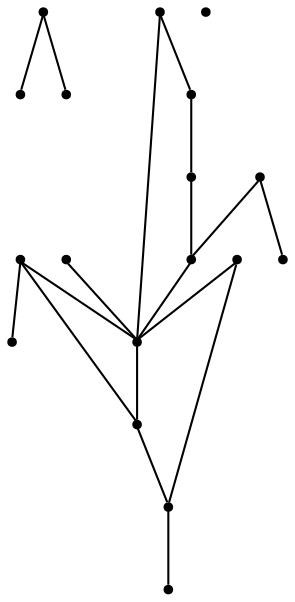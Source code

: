 graph {
  node [shape=point,comment="{\"directed\":false,\"doi\":\"10.1007/978-3-642-11805-0_11\",\"figure\":\"5\"}"]

  v0 [pos="1152.5175237966137,713.8013766356187"]
  v1 [pos="1103.0166783177574,667.8162872468581"]
  v2 [pos="1103.2654544209324,713.8009950271759"]
  v3 [pos="1040.5148318623387,772.7797246913715"]
  v4 [pos="1026.7660391874092,713.7997229990332"]
  v5 [pos="830.7584015247434,877.7418901077423"]
  v6 [pos="977.0142543349154,668.0664951825381"]
  v7 [pos="927.0095577151276,714.0524749909987"]
  v8 [pos="962.5128344158793,772.7793430829288"]
  v9 [pos="899.0098073027855,772.7815055307715"]
  v10 [pos="842.0086486284123,831.2590561067213"]
  v11 [pos="805.7606660709824,772.7785798660431"]
  v12 [pos="755.5035030631132,831.2579112813929"]
  v13 [pos="718.2543398480082,714.0489133121989"]
  v14 [pos="685.2541579490484,772.7769262294576"]
  v15 [pos="681.0022498552189,831.2602009320499"]
  v16 [pos="626.7529620858126,772.5286263359916"]
  v17 [pos="609.7529965955157,831.25842009265"]

  v16 -- v17 [id="-3",pos="626.7529620858126,772.5286263359916 609.7529965955157,831.25842009265 609.7529965955157,831.25842009265 609.7529965955157,831.25842009265"]
  v16 -- v15 [id="-4",pos="626.7529620858126,772.5286263359916 643.7537228961323,831.2567664560644 643.7537228961323,831.2567664560644 643.7537228961323,831.2567664560644 681.0022498552189,831.2602009320499 681.0022498552189,831.2602009320499 681.0022498552189,831.2602009320499"]
  v15 -- v5 [id="-5",pos="681.0022498552189,831.2602009320499 830.7584015247434,877.7418901077423 830.7584015247434,877.7418901077423 830.7584015247434,877.7418901077423"]
  v14 -- v15 [id="-9",pos="685.2541579490484,772.7769262294576 681.0022498552189,831.2602009320499 681.0022498552189,831.2602009320499 681.0022498552189,831.2602009320499"]
  v12 -- v13 [id="-13",pos="755.5035030631132,831.2579112813929 718.2549761040266,831.2567664560644 718.2549761040266,831.2567664560644 718.2549761040266,831.2567664560644 718.2543398480082,714.0489133121989 718.2543398480082,714.0489133121989 718.2543398480082,714.0489133121989"]
  v12 -- v5 [id="-14",pos="755.5035030631132,831.2579112813929 830.7584015247434,877.7418901077423 830.7584015247434,877.7418901077423 830.7584015247434,877.7418901077423"]
  v13 -- v14 [id="-15",pos="718.2543398480082,714.0489133121989 685.2541579490484,772.7769262294576 685.2541579490484,772.7769262294576 685.2541579490484,772.7769262294576"]
  v11 -- v5 [id="-20",pos="805.7606660709824,772.7785798660431 808.2593707062476,831.2567664560644 808.2593707062476,831.2567664560644 808.2593707062476,831.2567664560644 830.7584015247434,877.7418901077423 830.7584015247434,877.7418901077423 830.7584015247434,877.7418901077423"]
  v11 -- v7 [id="-21",pos="805.7606660709824,772.7785798660431 895.7619430187136,831.2567664560644 895.7619430187136,831.2567664560644 895.7619430187136,831.2567664560644 926.7641537688498,772.7813783279571 926.7641537688498,772.7813783279571 926.7641537688498,772.7813783279571 927.0095577151276,714.0524749909987 927.0095577151276,714.0524749909987 927.0095577151276,714.0524749909987"]
  v1 -- v2 [id="-23",pos="1103.0166783177574,667.8162872468581 1103.2654544209324,713.8009950271759 1103.2654544209324,713.8009950271759 1103.2654544209324,713.8009950271759"]
  v1 -- v0 [id="-24",pos="1103.0166783177574,667.8162872468581 1152.5175237966137,713.8013766356187 1152.5175237966137,713.8013766356187 1152.5175237966137,713.8013766356187"]
  v10 -- v5 [id="-36",pos="842.0086486284123,831.2590561067213 830.7584015247434,877.7418901077423 830.7584015247434,877.7418901077423 830.7584015247434,877.7418901077423"]
  v4 -- v5 [id="-37",pos="1026.7660391874092,713.7997229990332 1013.2660226156545,772.7813783279571 1013.2660226156545,772.7813783279571 1013.2660226156545,772.7813783279571 1013.2660226156545,831.2567664560644 1013.2660226156545,831.2567664560644 1013.2660226156545,831.2567664560644 830.7584015247434,877.7418901077423 830.7584015247434,877.7418901077423 830.7584015247434,877.7418901077423"]
  v4 -- v3 [id="-38",pos="1026.7660391874092,713.7997229990332 1040.5148318623387,772.7797246913715 1040.5148318623387,772.7797246913715 1040.5148318623387,772.7797246913715"]
  v5 -- v6 [id="-41",pos="830.7584015247434,877.7418901077423 998.2631693285565,831.2567664560644 998.2631693285565,831.2567664560644 998.2631693285565,831.2567664560644 998.2631693285565,772.7813783279571 998.2631693285565,772.7813783279571 998.2631693285565,772.7813783279571 976.7638239660928,713.7974333483762 976.7638239660928,713.7974333483762 976.7638239660928,713.7974333483762 977.0142543349154,668.0664951825381 977.0142543349154,668.0664951825381 977.0142543349154,668.0664951825381"]
  v6 -- v4 [id="-42",pos="977.0142543349154,668.0664951825381 1026.7660391874092,713.7997229990332 1026.7660391874092,713.7997229990332 1026.7660391874092,713.7997229990332"]
  v6 -- v7 [id="-43",pos="977.0142543349154,668.0664951825381 927.0095577151276,714.0524749909987 927.0095577151276,714.0524749909987 927.0095577151276,714.0524749909987"]
  v7 -- v9 [id="-47",pos="927.0095577151276,714.0524749909987 899.0098073027855,772.7815055307715 899.0098073027855,772.7815055307715 899.0098073027855,772.7815055307715"]
}